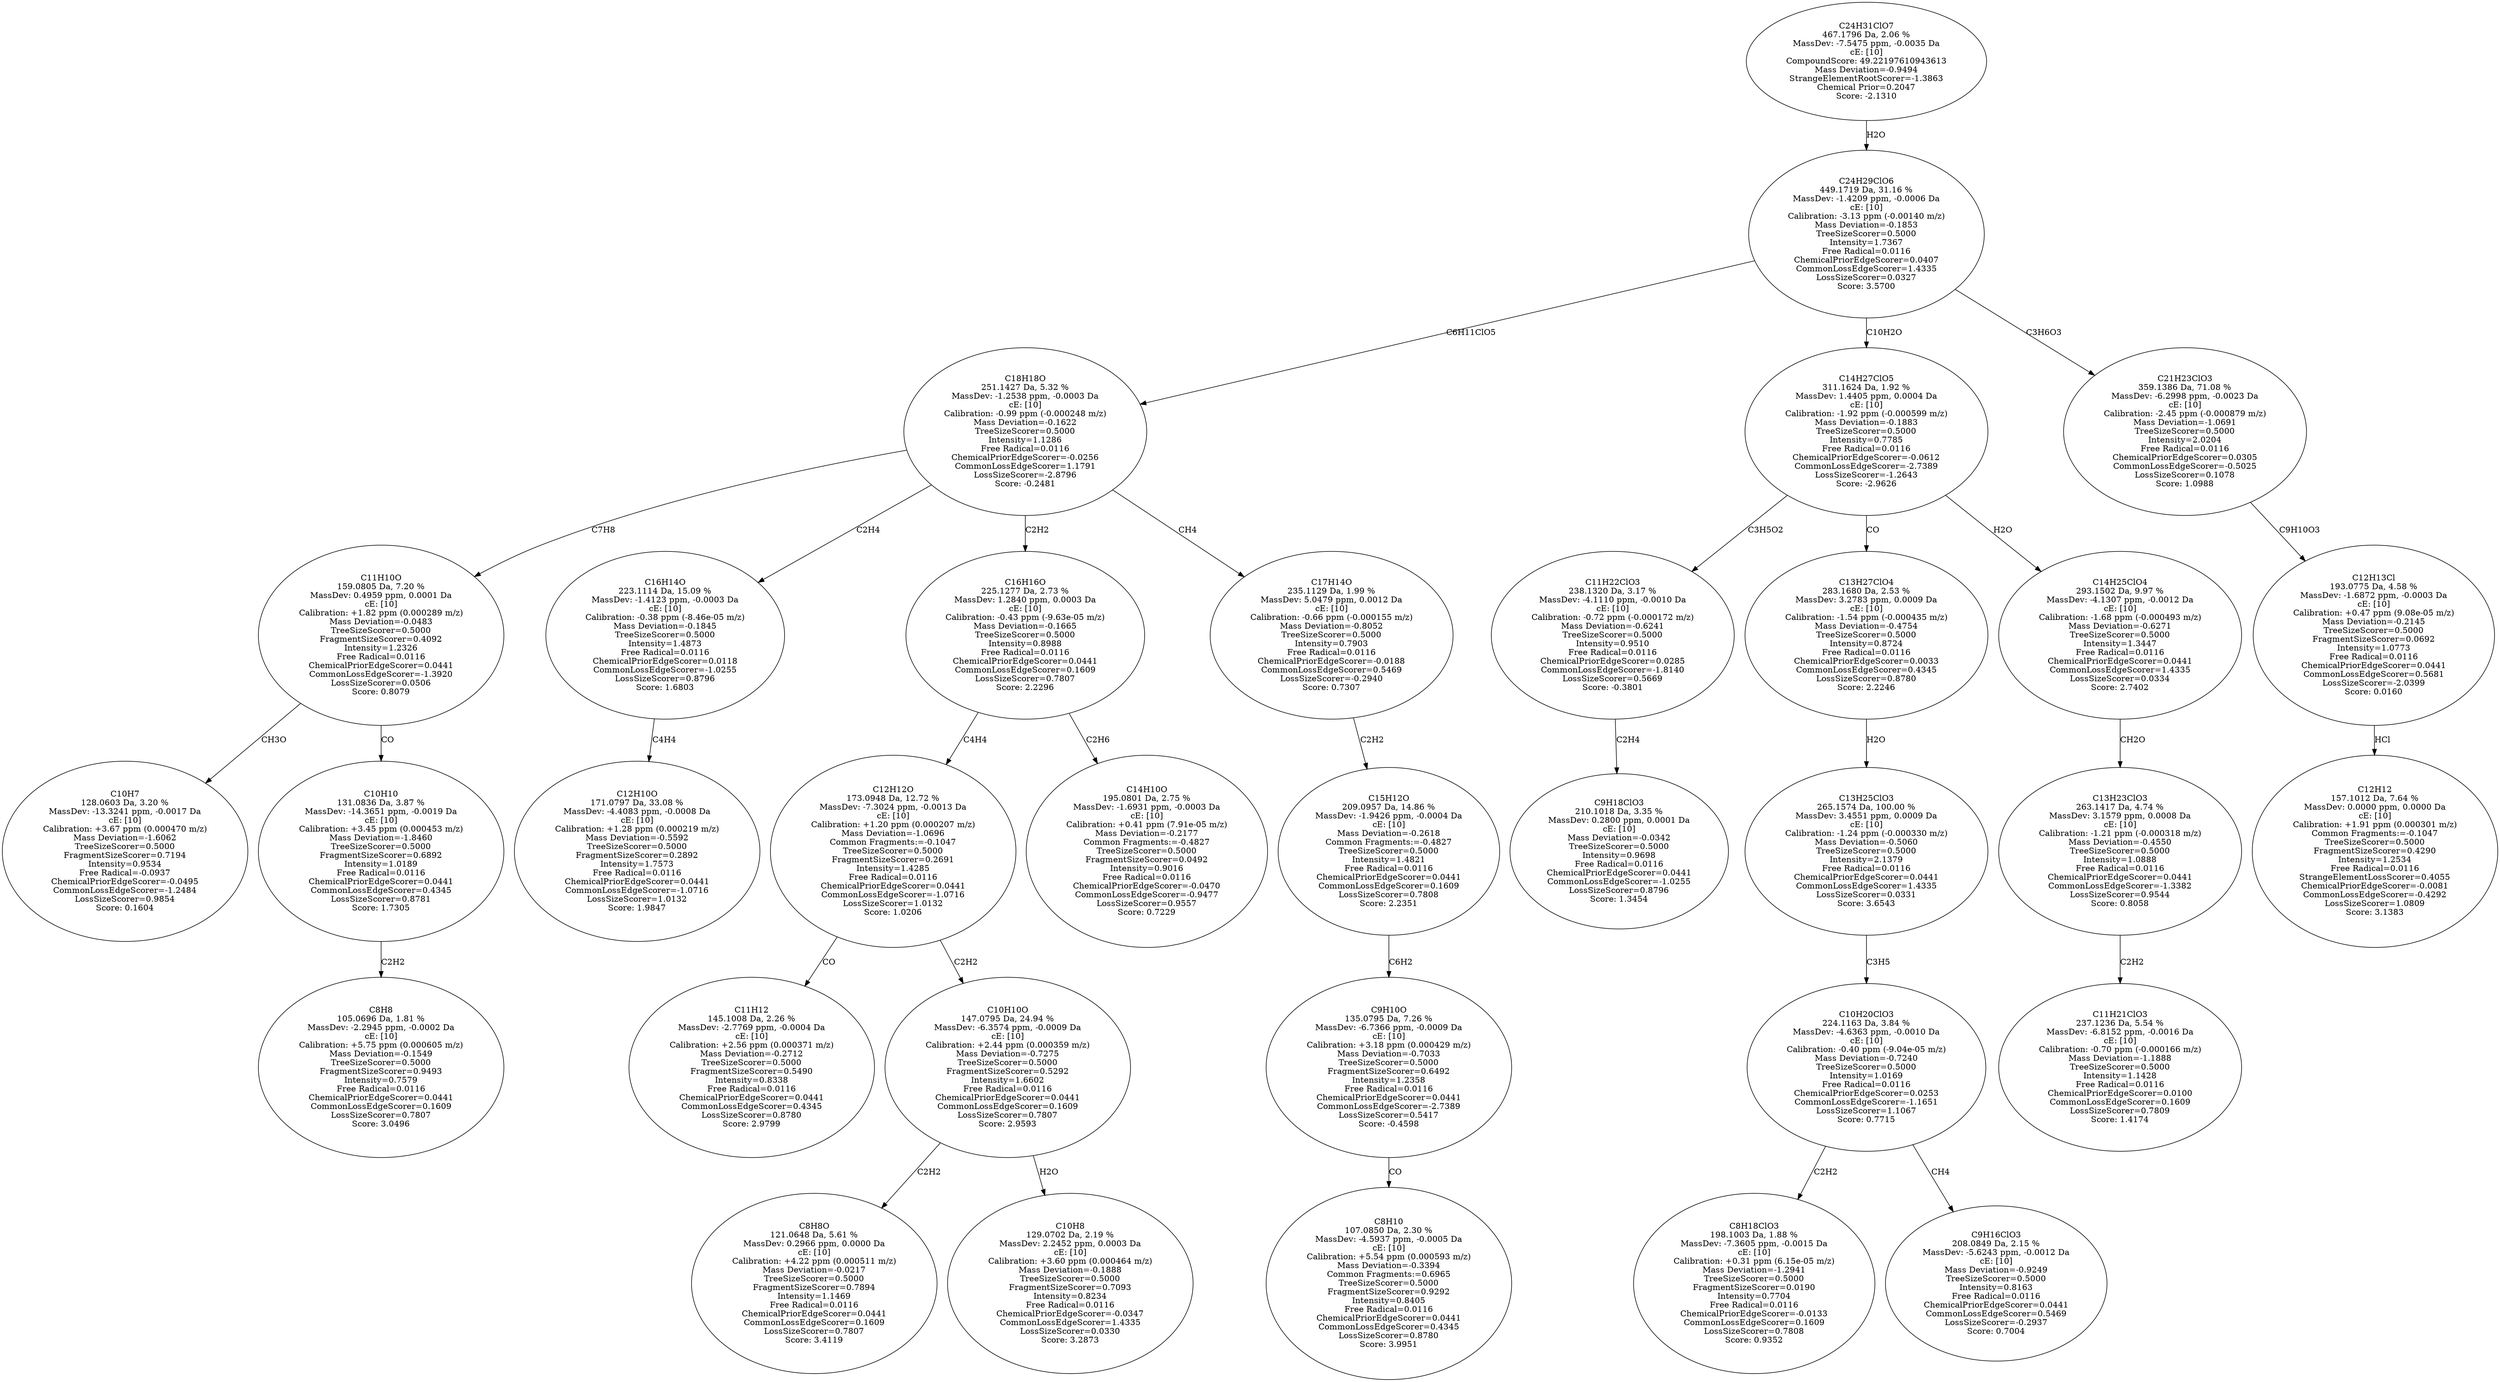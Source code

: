 strict digraph {
v1 [label="C10H7\n128.0603 Da, 3.20 %\nMassDev: -13.3241 ppm, -0.0017 Da\ncE: [10]\nCalibration: +3.67 ppm (0.000470 m/z)\nMass Deviation=-1.6062\nTreeSizeScorer=0.5000\nFragmentSizeScorer=0.7194\nIntensity=0.9534\nFree Radical=-0.0937\nChemicalPriorEdgeScorer=-0.0495\nCommonLossEdgeScorer=-1.2484\nLossSizeScorer=0.9854\nScore: 0.1604"];
v2 [label="C8H8\n105.0696 Da, 1.81 %\nMassDev: -2.2945 ppm, -0.0002 Da\ncE: [10]\nCalibration: +5.75 ppm (0.000605 m/z)\nMass Deviation=-0.1549\nTreeSizeScorer=0.5000\nFragmentSizeScorer=0.9493\nIntensity=0.7579\nFree Radical=0.0116\nChemicalPriorEdgeScorer=0.0441\nCommonLossEdgeScorer=0.1609\nLossSizeScorer=0.7807\nScore: 3.0496"];
v3 [label="C10H10\n131.0836 Da, 3.87 %\nMassDev: -14.3651 ppm, -0.0019 Da\ncE: [10]\nCalibration: +3.45 ppm (0.000453 m/z)\nMass Deviation=-1.8460\nTreeSizeScorer=0.5000\nFragmentSizeScorer=0.6892\nIntensity=1.0189\nFree Radical=0.0116\nChemicalPriorEdgeScorer=0.0441\nCommonLossEdgeScorer=0.4345\nLossSizeScorer=0.8781\nScore: 1.7305"];
v4 [label="C11H10O\n159.0805 Da, 7.20 %\nMassDev: 0.4959 ppm, 0.0001 Da\ncE: [10]\nCalibration: +1.82 ppm (0.000289 m/z)\nMass Deviation=-0.0483\nTreeSizeScorer=0.5000\nFragmentSizeScorer=0.4092\nIntensity=1.2326\nFree Radical=0.0116\nChemicalPriorEdgeScorer=0.0441\nCommonLossEdgeScorer=-1.3920\nLossSizeScorer=0.0506\nScore: 0.8079"];
v5 [label="C12H10O\n171.0797 Da, 33.08 %\nMassDev: -4.4083 ppm, -0.0008 Da\ncE: [10]\nCalibration: +1.28 ppm (0.000219 m/z)\nMass Deviation=-0.5592\nTreeSizeScorer=0.5000\nFragmentSizeScorer=0.2892\nIntensity=1.7573\nFree Radical=0.0116\nChemicalPriorEdgeScorer=0.0441\nCommonLossEdgeScorer=-1.0716\nLossSizeScorer=1.0132\nScore: 1.9847"];
v6 [label="C16H14O\n223.1114 Da, 15.09 %\nMassDev: -1.4123 ppm, -0.0003 Da\ncE: [10]\nCalibration: -0.38 ppm (-8.46e-05 m/z)\nMass Deviation=-0.1845\nTreeSizeScorer=0.5000\nIntensity=1.4873\nFree Radical=0.0116\nChemicalPriorEdgeScorer=0.0118\nCommonLossEdgeScorer=-1.0255\nLossSizeScorer=0.8796\nScore: 1.6803"];
v7 [label="C11H12\n145.1008 Da, 2.26 %\nMassDev: -2.7769 ppm, -0.0004 Da\ncE: [10]\nCalibration: +2.56 ppm (0.000371 m/z)\nMass Deviation=-0.2712\nTreeSizeScorer=0.5000\nFragmentSizeScorer=0.5490\nIntensity=0.8338\nFree Radical=0.0116\nChemicalPriorEdgeScorer=0.0441\nCommonLossEdgeScorer=0.4345\nLossSizeScorer=0.8780\nScore: 2.9799"];
v8 [label="C8H8O\n121.0648 Da, 5.61 %\nMassDev: 0.2966 ppm, 0.0000 Da\ncE: [10]\nCalibration: +4.22 ppm (0.000511 m/z)\nMass Deviation=-0.0217\nTreeSizeScorer=0.5000\nFragmentSizeScorer=0.7894\nIntensity=1.1469\nFree Radical=0.0116\nChemicalPriorEdgeScorer=0.0441\nCommonLossEdgeScorer=0.1609\nLossSizeScorer=0.7807\nScore: 3.4119"];
v9 [label="C10H8\n129.0702 Da, 2.19 %\nMassDev: 2.2452 ppm, 0.0003 Da\ncE: [10]\nCalibration: +3.60 ppm (0.000464 m/z)\nMass Deviation=-0.1888\nTreeSizeScorer=0.5000\nFragmentSizeScorer=0.7093\nIntensity=0.8234\nFree Radical=0.0116\nChemicalPriorEdgeScorer=-0.0347\nCommonLossEdgeScorer=1.4335\nLossSizeScorer=0.0330\nScore: 3.2873"];
v10 [label="C10H10O\n147.0795 Da, 24.94 %\nMassDev: -6.3574 ppm, -0.0009 Da\ncE: [10]\nCalibration: +2.44 ppm (0.000359 m/z)\nMass Deviation=-0.7275\nTreeSizeScorer=0.5000\nFragmentSizeScorer=0.5292\nIntensity=1.6602\nFree Radical=0.0116\nChemicalPriorEdgeScorer=0.0441\nCommonLossEdgeScorer=0.1609\nLossSizeScorer=0.7807\nScore: 2.9593"];
v11 [label="C12H12O\n173.0948 Da, 12.72 %\nMassDev: -7.3024 ppm, -0.0013 Da\ncE: [10]\nCalibration: +1.20 ppm (0.000207 m/z)\nMass Deviation=-1.0696\nCommon Fragments:=-0.1047\nTreeSizeScorer=0.5000\nFragmentSizeScorer=0.2691\nIntensity=1.4285\nFree Radical=0.0116\nChemicalPriorEdgeScorer=0.0441\nCommonLossEdgeScorer=-1.0716\nLossSizeScorer=1.0132\nScore: 1.0206"];
v12 [label="C14H10O\n195.0801 Da, 2.75 %\nMassDev: -1.6931 ppm, -0.0003 Da\ncE: [10]\nCalibration: +0.41 ppm (7.91e-05 m/z)\nMass Deviation=-0.2177\nCommon Fragments:=-0.4827\nTreeSizeScorer=0.5000\nFragmentSizeScorer=0.0492\nIntensity=0.9016\nFree Radical=0.0116\nChemicalPriorEdgeScorer=-0.0470\nCommonLossEdgeScorer=-0.9477\nLossSizeScorer=0.9557\nScore: 0.7229"];
v13 [label="C16H16O\n225.1277 Da, 2.73 %\nMassDev: 1.2840 ppm, 0.0003 Da\ncE: [10]\nCalibration: -0.43 ppm (-9.63e-05 m/z)\nMass Deviation=-0.1665\nTreeSizeScorer=0.5000\nIntensity=0.8988\nFree Radical=0.0116\nChemicalPriorEdgeScorer=0.0441\nCommonLossEdgeScorer=0.1609\nLossSizeScorer=0.7807\nScore: 2.2296"];
v14 [label="C8H10\n107.0850 Da, 2.30 %\nMassDev: -4.5937 ppm, -0.0005 Da\ncE: [10]\nCalibration: +5.54 ppm (0.000593 m/z)\nMass Deviation=-0.3394\nCommon Fragments:=0.6965\nTreeSizeScorer=0.5000\nFragmentSizeScorer=0.9292\nIntensity=0.8405\nFree Radical=0.0116\nChemicalPriorEdgeScorer=0.0441\nCommonLossEdgeScorer=0.4345\nLossSizeScorer=0.8780\nScore: 3.9951"];
v15 [label="C9H10O\n135.0795 Da, 7.26 %\nMassDev: -6.7366 ppm, -0.0009 Da\ncE: [10]\nCalibration: +3.18 ppm (0.000429 m/z)\nMass Deviation=-0.7033\nTreeSizeScorer=0.5000\nFragmentSizeScorer=0.6492\nIntensity=1.2358\nFree Radical=0.0116\nChemicalPriorEdgeScorer=0.0441\nCommonLossEdgeScorer=-2.7389\nLossSizeScorer=0.5417\nScore: -0.4598"];
v16 [label="C15H12O\n209.0957 Da, 14.86 %\nMassDev: -1.9426 ppm, -0.0004 Da\ncE: [10]\nMass Deviation=-0.2618\nCommon Fragments:=-0.4827\nTreeSizeScorer=0.5000\nIntensity=1.4821\nFree Radical=0.0116\nChemicalPriorEdgeScorer=0.0441\nCommonLossEdgeScorer=0.1609\nLossSizeScorer=0.7808\nScore: 2.2351"];
v17 [label="C17H14O\n235.1129 Da, 1.99 %\nMassDev: 5.0479 ppm, 0.0012 Da\ncE: [10]\nCalibration: -0.66 ppm (-0.000155 m/z)\nMass Deviation=-0.8052\nTreeSizeScorer=0.5000\nIntensity=0.7903\nFree Radical=0.0116\nChemicalPriorEdgeScorer=-0.0188\nCommonLossEdgeScorer=0.5469\nLossSizeScorer=-0.2940\nScore: 0.7307"];
v18 [label="C18H18O\n251.1427 Da, 5.32 %\nMassDev: -1.2538 ppm, -0.0003 Da\ncE: [10]\nCalibration: -0.99 ppm (-0.000248 m/z)\nMass Deviation=-0.1622\nTreeSizeScorer=0.5000\nIntensity=1.1286\nFree Radical=0.0116\nChemicalPriorEdgeScorer=-0.0256\nCommonLossEdgeScorer=1.1791\nLossSizeScorer=-2.8796\nScore: -0.2481"];
v19 [label="C9H18ClO3\n210.1018 Da, 3.35 %\nMassDev: 0.2800 ppm, 0.0001 Da\ncE: [10]\nMass Deviation=-0.0342\nTreeSizeScorer=0.5000\nIntensity=0.9698\nFree Radical=0.0116\nChemicalPriorEdgeScorer=0.0441\nCommonLossEdgeScorer=-1.0255\nLossSizeScorer=0.8796\nScore: 1.3454"];
v20 [label="C11H22ClO3\n238.1320 Da, 3.17 %\nMassDev: -4.1110 ppm, -0.0010 Da\ncE: [10]\nCalibration: -0.72 ppm (-0.000172 m/z)\nMass Deviation=-0.6241\nTreeSizeScorer=0.5000\nIntensity=0.9510\nFree Radical=0.0116\nChemicalPriorEdgeScorer=0.0285\nCommonLossEdgeScorer=-1.8140\nLossSizeScorer=0.5669\nScore: -0.3801"];
v21 [label="C8H18ClO3\n198.1003 Da, 1.88 %\nMassDev: -7.3605 ppm, -0.0015 Da\ncE: [10]\nCalibration: +0.31 ppm (6.15e-05 m/z)\nMass Deviation=-1.2941\nTreeSizeScorer=0.5000\nFragmentSizeScorer=0.0190\nIntensity=0.7704\nFree Radical=0.0116\nChemicalPriorEdgeScorer=-0.0133\nCommonLossEdgeScorer=0.1609\nLossSizeScorer=0.7808\nScore: 0.9352"];
v22 [label="C9H16ClO3\n208.0849 Da, 2.15 %\nMassDev: -5.6243 ppm, -0.0012 Da\ncE: [10]\nMass Deviation=-0.9249\nTreeSizeScorer=0.5000\nIntensity=0.8163\nFree Radical=0.0116\nChemicalPriorEdgeScorer=0.0441\nCommonLossEdgeScorer=0.5469\nLossSizeScorer=-0.2937\nScore: 0.7004"];
v23 [label="C10H20ClO3\n224.1163 Da, 3.84 %\nMassDev: -4.6363 ppm, -0.0010 Da\ncE: [10]\nCalibration: -0.40 ppm (-9.04e-05 m/z)\nMass Deviation=-0.7240\nTreeSizeScorer=0.5000\nIntensity=1.0169\nFree Radical=0.0116\nChemicalPriorEdgeScorer=0.0253\nCommonLossEdgeScorer=-1.1651\nLossSizeScorer=1.1067\nScore: 0.7715"];
v24 [label="C13H25ClO3\n265.1574 Da, 100.00 %\nMassDev: 3.4551 ppm, 0.0009 Da\ncE: [10]\nCalibration: -1.24 ppm (-0.000330 m/z)\nMass Deviation=-0.5060\nTreeSizeScorer=0.5000\nIntensity=2.1379\nFree Radical=0.0116\nChemicalPriorEdgeScorer=0.0441\nCommonLossEdgeScorer=1.4335\nLossSizeScorer=0.0331\nScore: 3.6543"];
v25 [label="C13H27ClO4\n283.1680 Da, 2.53 %\nMassDev: 3.2783 ppm, 0.0009 Da\ncE: [10]\nCalibration: -1.54 ppm (-0.000435 m/z)\nMass Deviation=-0.4754\nTreeSizeScorer=0.5000\nIntensity=0.8724\nFree Radical=0.0116\nChemicalPriorEdgeScorer=0.0033\nCommonLossEdgeScorer=0.4345\nLossSizeScorer=0.8780\nScore: 2.2246"];
v26 [label="C11H21ClO3\n237.1236 Da, 5.54 %\nMassDev: -6.8152 ppm, -0.0016 Da\ncE: [10]\nCalibration: -0.70 ppm (-0.000166 m/z)\nMass Deviation=-1.1888\nTreeSizeScorer=0.5000\nIntensity=1.1428\nFree Radical=0.0116\nChemicalPriorEdgeScorer=0.0100\nCommonLossEdgeScorer=0.1609\nLossSizeScorer=0.7809\nScore: 1.4174"];
v27 [label="C13H23ClO3\n263.1417 Da, 4.74 %\nMassDev: 3.1579 ppm, 0.0008 Da\ncE: [10]\nCalibration: -1.21 ppm (-0.000318 m/z)\nMass Deviation=-0.4550\nTreeSizeScorer=0.5000\nIntensity=1.0888\nFree Radical=0.0116\nChemicalPriorEdgeScorer=0.0441\nCommonLossEdgeScorer=-1.3382\nLossSizeScorer=0.9544\nScore: 0.8058"];
v28 [label="C14H25ClO4\n293.1502 Da, 9.97 %\nMassDev: -4.1307 ppm, -0.0012 Da\ncE: [10]\nCalibration: -1.68 ppm (-0.000493 m/z)\nMass Deviation=-0.6271\nTreeSizeScorer=0.5000\nIntensity=1.3447\nFree Radical=0.0116\nChemicalPriorEdgeScorer=0.0441\nCommonLossEdgeScorer=1.4335\nLossSizeScorer=0.0334\nScore: 2.7402"];
v29 [label="C14H27ClO5\n311.1624 Da, 1.92 %\nMassDev: 1.4405 ppm, 0.0004 Da\ncE: [10]\nCalibration: -1.92 ppm (-0.000599 m/z)\nMass Deviation=-0.1883\nTreeSizeScorer=0.5000\nIntensity=0.7785\nFree Radical=0.0116\nChemicalPriorEdgeScorer=-0.0612\nCommonLossEdgeScorer=-2.7389\nLossSizeScorer=-1.2643\nScore: -2.9626"];
v30 [label="C12H12\n157.1012 Da, 7.64 %\nMassDev: 0.0000 ppm, 0.0000 Da\ncE: [10]\nCalibration: +1.91 ppm (0.000301 m/z)\nCommon Fragments:=-0.1047\nTreeSizeScorer=0.5000\nFragmentSizeScorer=0.4290\nIntensity=1.2534\nFree Radical=0.0116\nStrangeElementLossScorer=0.4055\nChemicalPriorEdgeScorer=-0.0081\nCommonLossEdgeScorer=-0.4292\nLossSizeScorer=1.0809\nScore: 3.1383"];
v31 [label="C12H13Cl\n193.0775 Da, 4.58 %\nMassDev: -1.6872 ppm, -0.0003 Da\ncE: [10]\nCalibration: +0.47 ppm (9.08e-05 m/z)\nMass Deviation=-0.2145\nTreeSizeScorer=0.5000\nFragmentSizeScorer=0.0692\nIntensity=1.0773\nFree Radical=0.0116\nChemicalPriorEdgeScorer=0.0441\nCommonLossEdgeScorer=0.5681\nLossSizeScorer=-2.0399\nScore: 0.0160"];
v32 [label="C21H23ClO3\n359.1386 Da, 71.08 %\nMassDev: -6.2998 ppm, -0.0023 Da\ncE: [10]\nCalibration: -2.45 ppm (-0.000879 m/z)\nMass Deviation=-1.0691\nTreeSizeScorer=0.5000\nIntensity=2.0204\nFree Radical=0.0116\nChemicalPriorEdgeScorer=0.0305\nCommonLossEdgeScorer=-0.5025\nLossSizeScorer=0.1078\nScore: 1.0988"];
v33 [label="C24H29ClO6\n449.1719 Da, 31.16 %\nMassDev: -1.4209 ppm, -0.0006 Da\ncE: [10]\nCalibration: -3.13 ppm (-0.00140 m/z)\nMass Deviation=-0.1853\nTreeSizeScorer=0.5000\nIntensity=1.7367\nFree Radical=0.0116\nChemicalPriorEdgeScorer=0.0407\nCommonLossEdgeScorer=1.4335\nLossSizeScorer=0.0327\nScore: 3.5700"];
v34 [label="C24H31ClO7\n467.1796 Da, 2.06 %\nMassDev: -7.5475 ppm, -0.0035 Da\ncE: [10]\nCompoundScore: 49.22197610943613\nMass Deviation=-0.9494\nStrangeElementRootScorer=-1.3863\nChemical Prior=0.2047\nScore: -2.1310"];
v4 -> v1 [label="CH3O"];
v3 -> v2 [label="C2H2"];
v4 -> v3 [label="CO"];
v18 -> v4 [label="C7H8"];
v6 -> v5 [label="C4H4"];
v18 -> v6 [label="C2H4"];
v11 -> v7 [label="CO"];
v10 -> v8 [label="C2H2"];
v10 -> v9 [label="H2O"];
v11 -> v10 [label="C2H2"];
v13 -> v11 [label="C4H4"];
v13 -> v12 [label="C2H6"];
v18 -> v13 [label="C2H2"];
v15 -> v14 [label="CO"];
v16 -> v15 [label="C6H2"];
v17 -> v16 [label="C2H2"];
v18 -> v17 [label="CH4"];
v33 -> v18 [label="C6H11ClO5"];
v20 -> v19 [label="C2H4"];
v29 -> v20 [label="C3H5O2"];
v23 -> v21 [label="C2H2"];
v23 -> v22 [label="CH4"];
v24 -> v23 [label="C3H5"];
v25 -> v24 [label="H2O"];
v29 -> v25 [label="CO"];
v27 -> v26 [label="C2H2"];
v28 -> v27 [label="CH2O"];
v29 -> v28 [label="H2O"];
v33 -> v29 [label="C10H2O"];
v31 -> v30 [label="HCl"];
v32 -> v31 [label="C9H10O3"];
v33 -> v32 [label="C3H6O3"];
v34 -> v33 [label="H2O"];
}